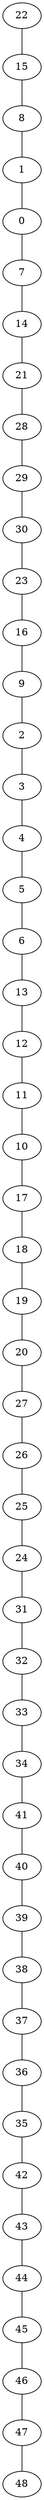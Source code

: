 graph Gmn_Malla_n7_m7_DFS_I {
22;
15;
8;
1;
0;
7;
14;
21;
28;
29;
30;
23;
16;
9;
2;
3;
4;
5;
6;
13;
12;
11;
10;
17;
18;
19;
20;
27;
26;
25;
24;
31;
32;
33;
34;
41;
40;
39;
38;
37;
36;
35;
42;
43;
44;
45;
46;
47;
48;
22 -- 15;
15 -- 8;
8 -- 1;
1 -- 0;
0 -- 7;
7 -- 14;
14 -- 21;
21 -- 28;
28 -- 29;
29 -- 30;
30 -- 23;
23 -- 16;
16 -- 9;
9 -- 2;
2 -- 3;
3 -- 4;
4 -- 5;
5 -- 6;
6 -- 13;
13 -- 12;
12 -- 11;
11 -- 10;
10 -- 17;
17 -- 18;
18 -- 19;
19 -- 20;
20 -- 27;
27 -- 26;
26 -- 25;
25 -- 24;
24 -- 31;
31 -- 32;
32 -- 33;
33 -- 34;
34 -- 41;
41 -- 40;
40 -- 39;
39 -- 38;
38 -- 37;
37 -- 36;
36 -- 35;
35 -- 42;
42 -- 43;
43 -- 44;
44 -- 45;
45 -- 46;
46 -- 47;
47 -- 48;
}